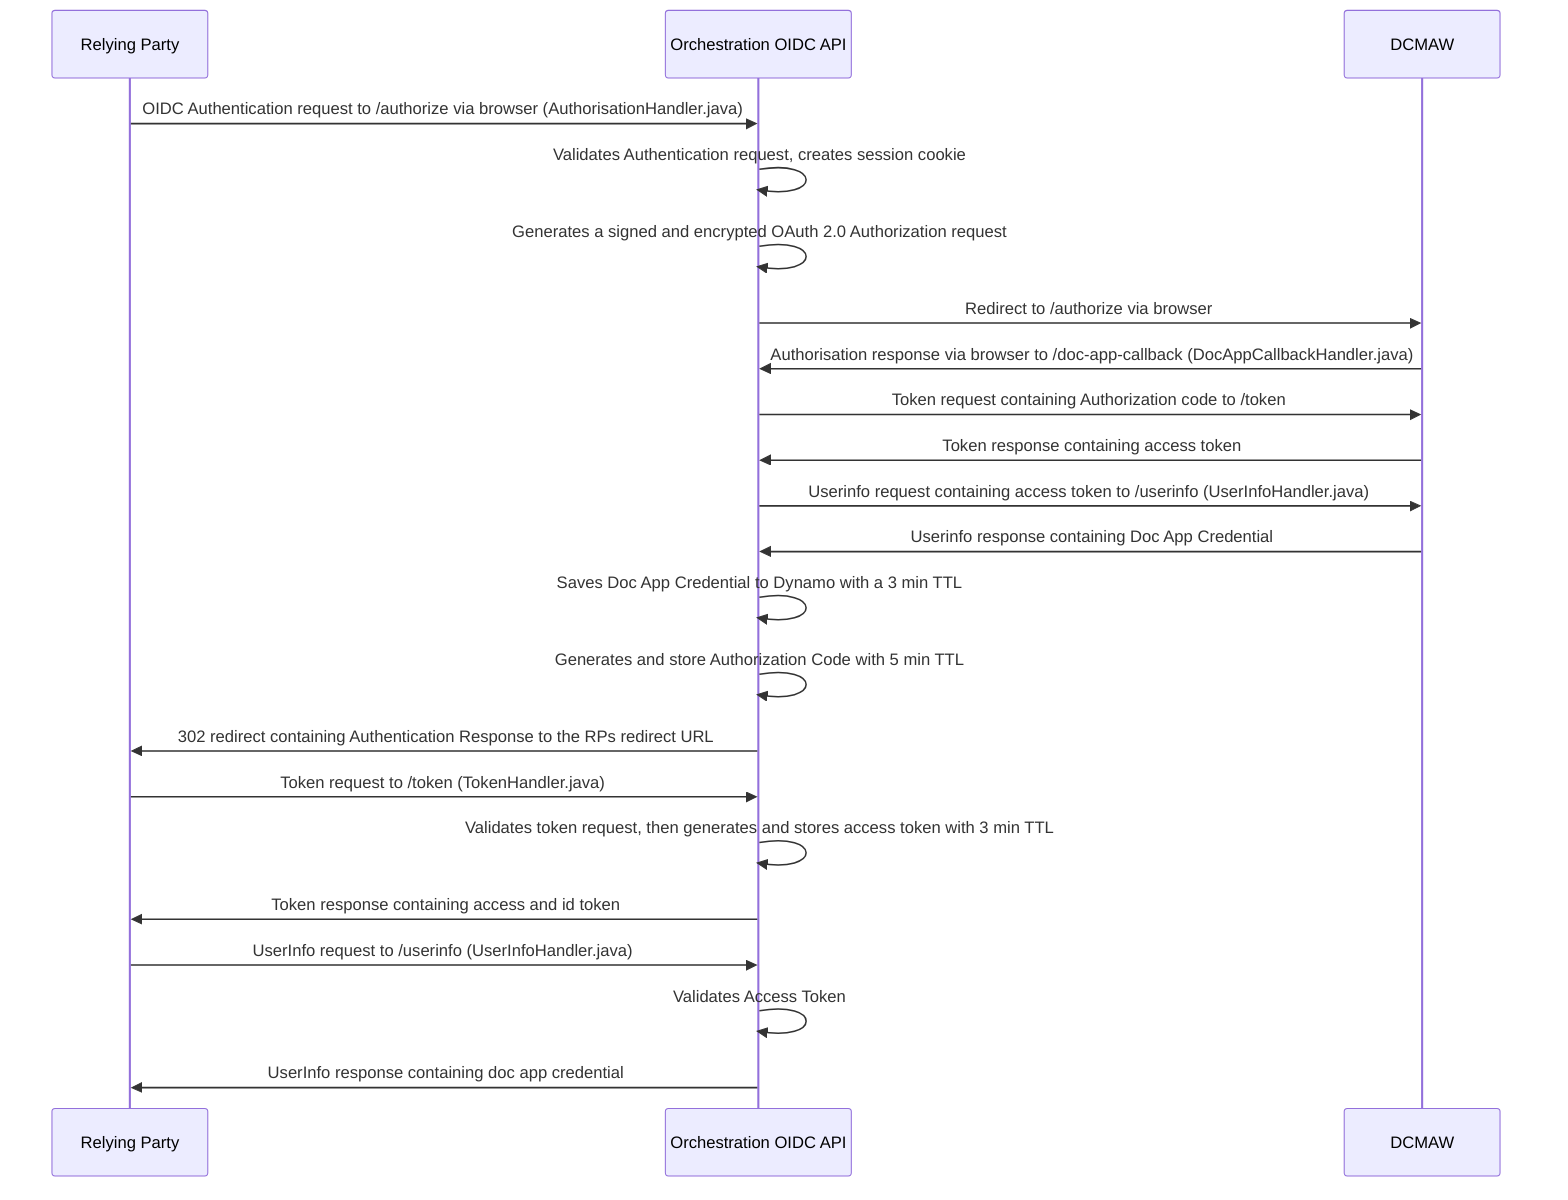 sequenceDiagram
    participant rp as Relying Party
    participant orch_api as Orchestration OIDC API
    participant dcmaw as DCMAW
    rp ->> orch_api : OIDC Authentication request to /authorize via browser (AuthorisationHandler.java)
    orch_api  ->> orch_api : Validates Authentication request, creates session cookie
    orch_api ->> orch_api : Generates a signed and encrypted OAuth 2.0 Authorization request
    orch_api ->> dcmaw : Redirect to /authorize via browser
    dcmaw ->> orch_api : Authorisation response via browser to /doc-app-callback (DocAppCallbackHandler.java)
    orch_api ->> dcmaw : Token request containing Authorization code to /token
    dcmaw ->> orch_api : Token response containing access token
    orch_api ->> dcmaw : Userinfo request containing access token to /userinfo (UserInfoHandler.java)
    dcmaw ->> orch_api : Userinfo response containing Doc App Credential
    orch_api ->> orch_api : Saves Doc App Credential to Dynamo with a 3 min TTL
    orch_api ->> orch_api : Generates and store Authorization Code with 5 min TTL
    orch_api ->> rp : 302 redirect containing Authentication Response to the RPs redirect URL
    rp ->> orch_api : Token request to /token (TokenHandler.java)
    orch_api ->> orch_api : Validates token request, then generates and stores access token with 3 min TTL
    orch_api ->> rp : Token response containing access and id token 
    rp ->> orch_api : UserInfo request to /userinfo (UserInfoHandler.java)
    orch_api ->> orch_api : Validates Access Token
    orch_api ->> rp : UserInfo response containing doc app credential